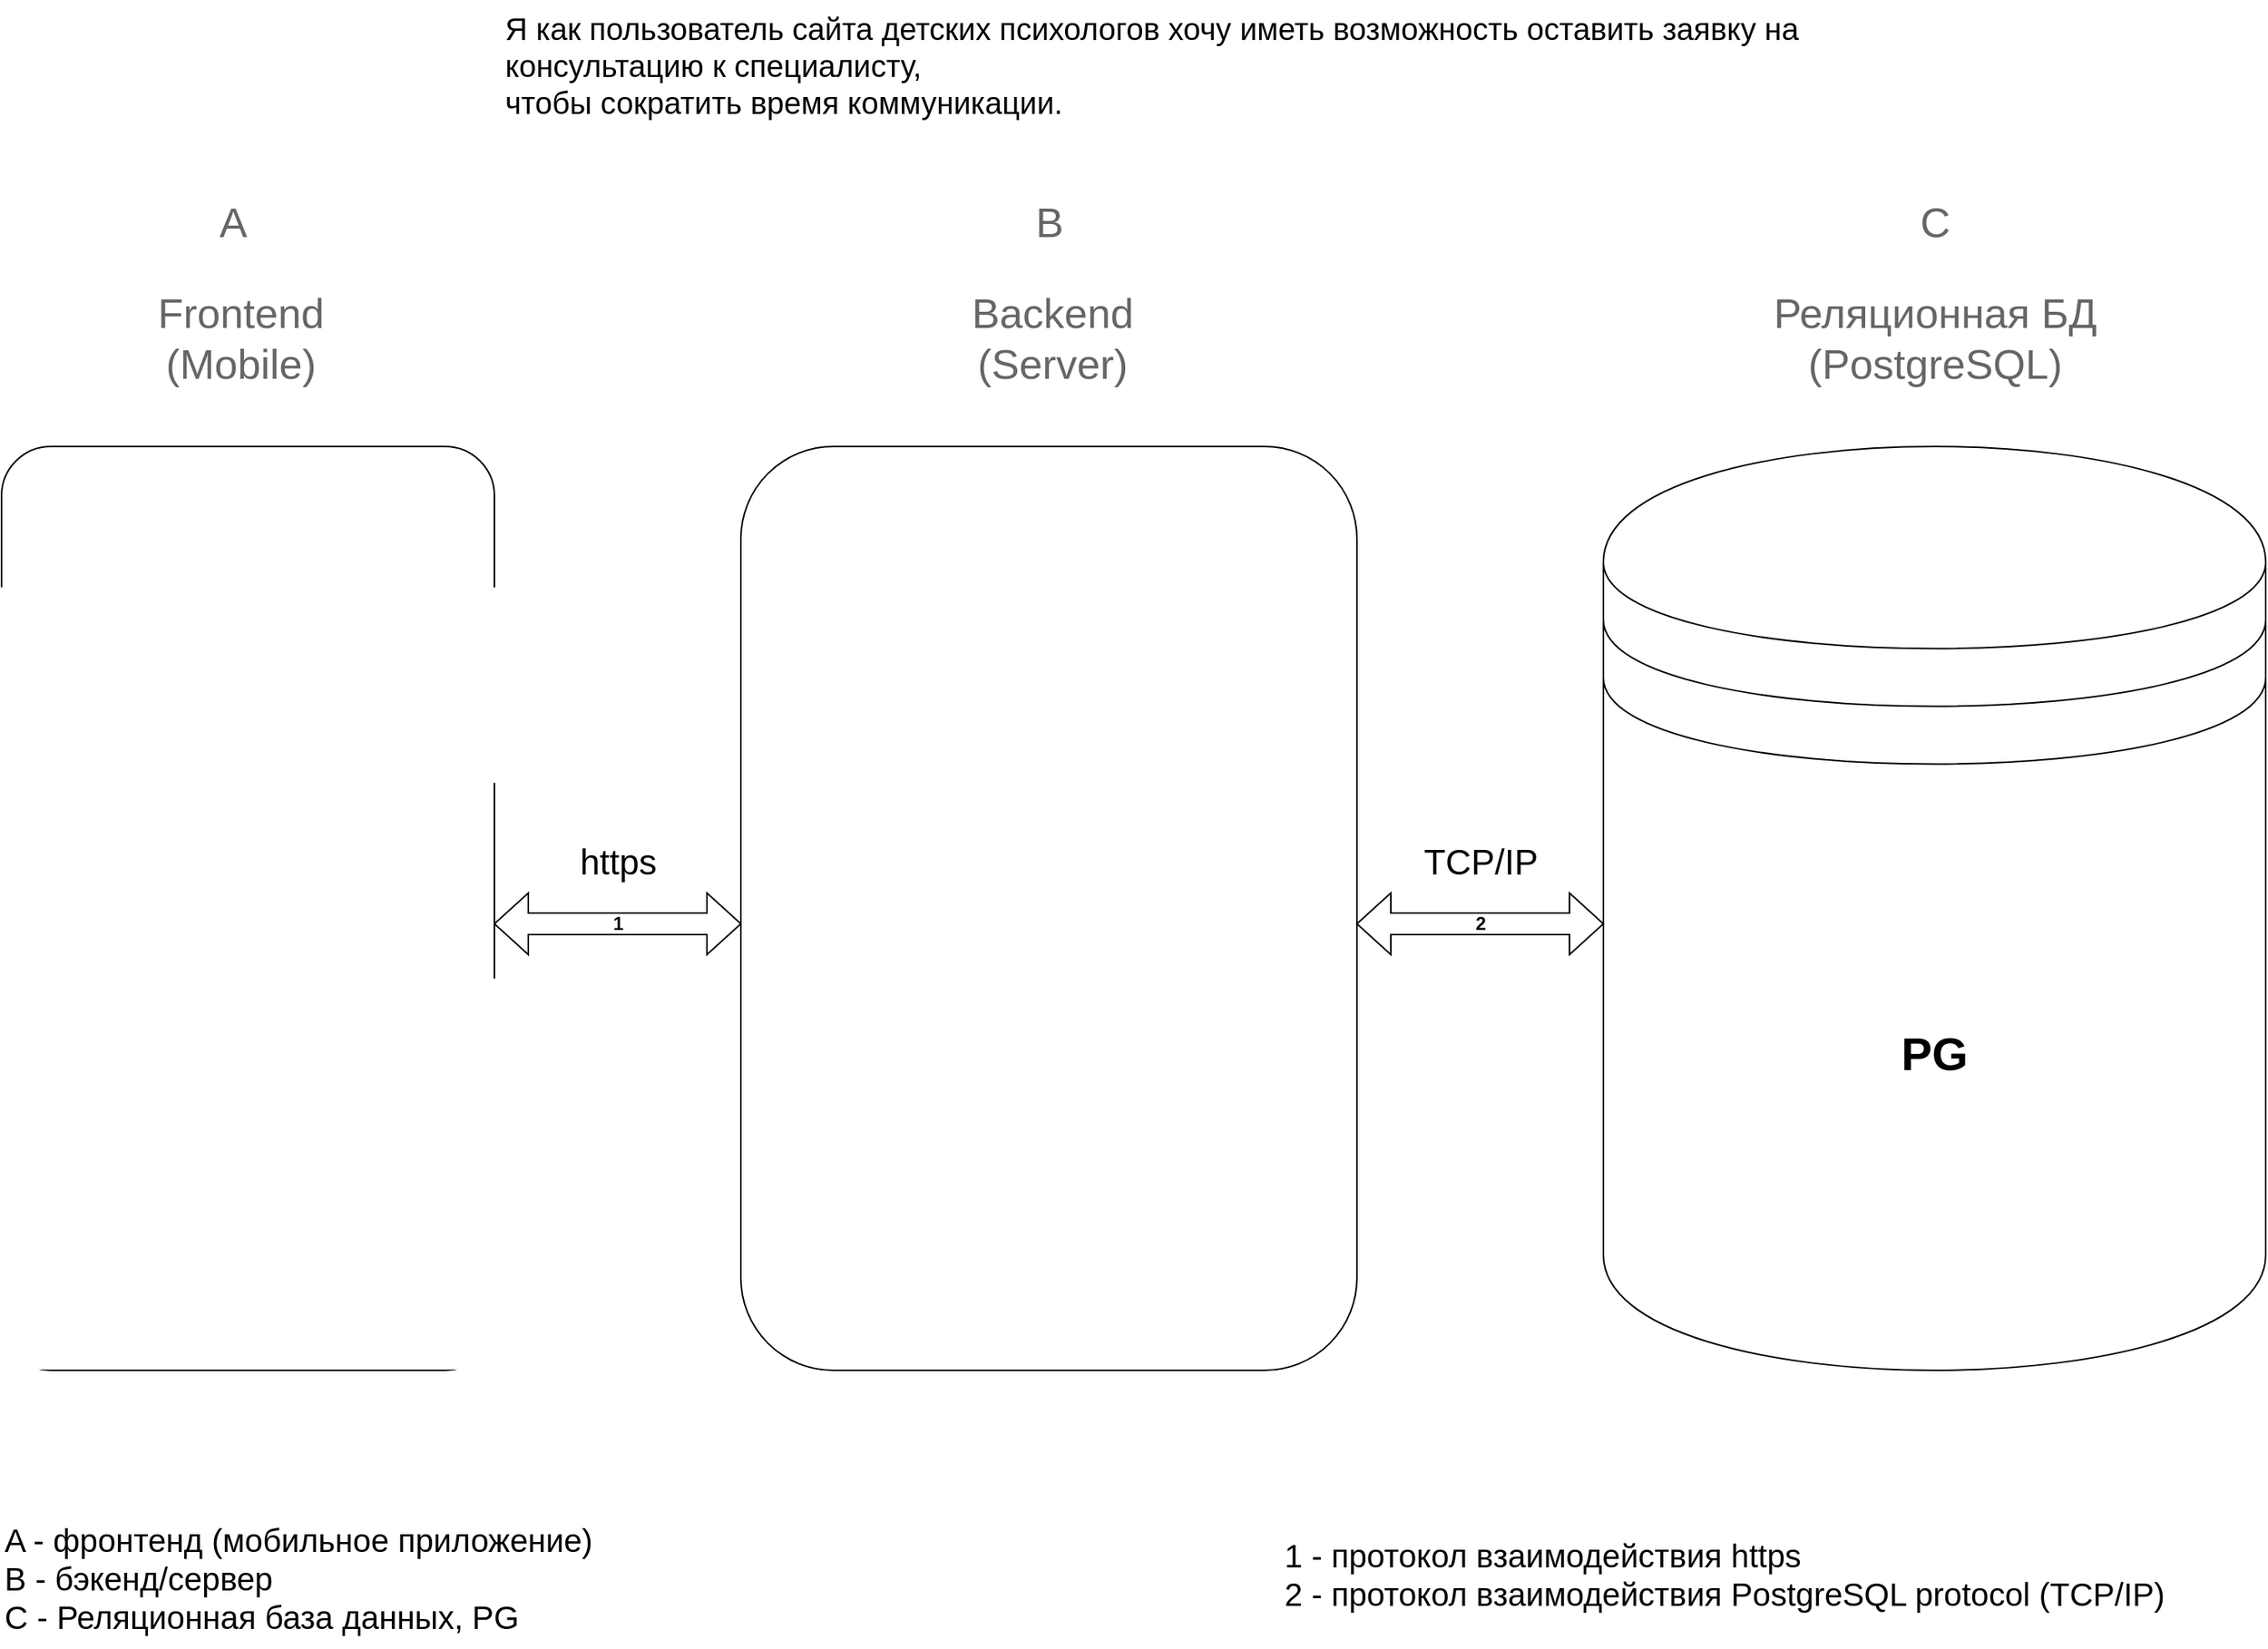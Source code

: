 <mxfile version="24.8.3">
  <diagram name="Страница — 1" id="Kdd7FHpQfluU28gKpMz8">
    <mxGraphModel dx="1290" dy="565" grid="1" gridSize="10" guides="1" tooltips="1" connect="1" arrows="1" fold="1" page="1" pageScale="1" pageWidth="827" pageHeight="1169" math="0" shadow="0">
      <root>
        <mxCell id="0" />
        <mxCell id="1" parent="0" />
        <mxCell id="vq08sh9YEy4ZWM3liJOL-1" value="&lt;div&gt;&lt;font style=&quot;font-size: 20px;&quot;&gt;&amp;nbsp;&lt;/font&gt;&lt;/div&gt;" style="rounded=1;whiteSpace=wrap;html=1;arcSize=10;" parent="1" vertex="1">
          <mxGeometry x="80" y="360" width="320" height="600" as="geometry" />
        </mxCell>
        <mxCell id="vq08sh9YEy4ZWM3liJOL-3" value="" style="rounded=1;whiteSpace=wrap;html=1;align=center;" parent="1" vertex="1">
          <mxGeometry x="560" y="360" width="400" height="600" as="geometry" />
        </mxCell>
        <mxCell id="vq08sh9YEy4ZWM3liJOL-4" value="&lt;font style=&quot;font-size: 30px;&quot;&gt;&lt;b&gt;PG&lt;/b&gt;&lt;/font&gt;" style="shape=datastore;whiteSpace=wrap;html=1;" parent="1" vertex="1">
          <mxGeometry x="1120" y="360" width="430" height="600" as="geometry" />
        </mxCell>
        <mxCell id="vq08sh9YEy4ZWM3liJOL-5" value="&lt;font color=&quot;#666666&quot; style=&quot;font-size: 27px;&quot;&gt;Frontend&lt;/font&gt;&lt;div style=&quot;font-size: 27px;&quot;&gt;&lt;font color=&quot;#666666&quot; style=&quot;font-size: 27px;&quot;&gt;(Mobile)&lt;/font&gt;&lt;/div&gt;" style="text;html=1;align=center;verticalAlign=middle;resizable=0;points=[];autosize=1;strokeColor=none;fillColor=none;" parent="1" vertex="1">
          <mxGeometry x="170" y="250" width="130" height="80" as="geometry" />
        </mxCell>
        <mxCell id="vq08sh9YEy4ZWM3liJOL-6" value="&lt;font color=&quot;#666666&quot;&gt;&lt;span style=&quot;font-size: 27px;&quot;&gt;Backend&lt;/span&gt;&lt;/font&gt;&lt;br&gt;&lt;div style=&quot;font-size: 27px;&quot;&gt;&lt;font color=&quot;#666666&quot; style=&quot;font-size: 27px;&quot;&gt;(Server)&lt;/font&gt;&lt;/div&gt;" style="text;html=1;align=center;verticalAlign=middle;resizable=0;points=[];autosize=1;strokeColor=none;fillColor=none;" parent="1" vertex="1">
          <mxGeometry x="697" y="250" width="130" height="80" as="geometry" />
        </mxCell>
        <mxCell id="vq08sh9YEy4ZWM3liJOL-7" value="&lt;font color=&quot;#666666&quot;&gt;&lt;span style=&quot;font-size: 27px;&quot;&gt;Реляционная БД&lt;/span&gt;&lt;/font&gt;&lt;div&gt;&lt;font color=&quot;#666666&quot;&gt;&lt;span style=&quot;font-size: 27px;&quot;&gt;(PostgreSQL)&lt;/span&gt;&lt;/font&gt;&lt;/div&gt;" style="text;html=1;align=center;verticalAlign=middle;resizable=0;points=[];autosize=1;strokeColor=none;fillColor=none;" parent="1" vertex="1">
          <mxGeometry x="1215" y="250" width="240" height="80" as="geometry" />
        </mxCell>
        <mxCell id="vq08sh9YEy4ZWM3liJOL-8" value="&lt;span style=&quot;background-color: initial;&quot;&gt;&lt;font style=&quot;font-size: 20px;&quot;&gt;&lt;div&gt;Я как пользователь сайта детских психологов хочу иметь возможность оставить заявку на консультацию к специалисту,&lt;/div&gt;&lt;div&gt;чтобы сократить время коммуникации.&lt;/div&gt;&lt;/font&gt;&lt;/span&gt;" style="text;whiteSpace=wrap;html=1;" parent="1" vertex="1">
          <mxGeometry x="405" y="70" width="910" height="70" as="geometry" />
        </mxCell>
        <mxCell id="vq08sh9YEy4ZWM3liJOL-9" value="&lt;font color=&quot;#666666&quot;&gt;&lt;span style=&quot;font-size: 27px;&quot;&gt;A&lt;/span&gt;&lt;/font&gt;" style="text;html=1;align=center;verticalAlign=middle;resizable=0;points=[];autosize=1;strokeColor=none;fillColor=none;" parent="1" vertex="1">
          <mxGeometry x="210" y="190" width="40" height="50" as="geometry" />
        </mxCell>
        <mxCell id="vq08sh9YEy4ZWM3liJOL-10" value="&lt;font color=&quot;#666666&quot;&gt;&lt;span style=&quot;font-size: 27px;&quot;&gt;B&lt;/span&gt;&lt;/font&gt;" style="text;html=1;align=center;verticalAlign=middle;resizable=0;points=[];autosize=1;strokeColor=none;fillColor=none;" parent="1" vertex="1">
          <mxGeometry x="740" y="190" width="40" height="50" as="geometry" />
        </mxCell>
        <mxCell id="vq08sh9YEy4ZWM3liJOL-11" value="&lt;font color=&quot;#666666&quot;&gt;&lt;span style=&quot;font-size: 27px;&quot;&gt;C&lt;/span&gt;&lt;/font&gt;" style="text;html=1;align=center;verticalAlign=middle;resizable=0;points=[];autosize=1;strokeColor=none;fillColor=none;" parent="1" vertex="1">
          <mxGeometry x="1315" y="190" width="40" height="50" as="geometry" />
        </mxCell>
        <mxCell id="vq08sh9YEy4ZWM3liJOL-12" value="1" style="html=1;shadow=0;dashed=0;align=center;verticalAlign=middle;shape=mxgraph.arrows2.twoWayArrow;dy=0.65;dx=22;fontStyle=1" parent="1" vertex="1">
          <mxGeometry x="400" y="650" width="160" height="40" as="geometry" />
        </mxCell>
        <mxCell id="vq08sh9YEy4ZWM3liJOL-13" value="2" style="html=1;shadow=0;dashed=0;align=center;verticalAlign=middle;shape=mxgraph.arrows2.twoWayArrow;dy=0.65;dx=22;fontStyle=1" parent="1" vertex="1">
          <mxGeometry x="960" y="650" width="160" height="40" as="geometry" />
        </mxCell>
        <mxCell id="vq08sh9YEy4ZWM3liJOL-14" value="&lt;font style=&quot;font-size: 23px;&quot;&gt;https&lt;/font&gt;" style="text;html=1;align=center;verticalAlign=middle;resizable=0;points=[];autosize=1;strokeColor=none;fillColor=none;" parent="1" vertex="1">
          <mxGeometry x="445" y="610" width="70" height="40" as="geometry" />
        </mxCell>
        <mxCell id="vq08sh9YEy4ZWM3liJOL-15" value="&lt;span style=&quot;font-size: 23px;&quot;&gt;TCP/IP&lt;/span&gt;" style="text;html=1;align=center;verticalAlign=middle;resizable=0;points=[];autosize=1;strokeColor=none;fillColor=none;" parent="1" vertex="1">
          <mxGeometry x="990" y="610" width="100" height="40" as="geometry" />
        </mxCell>
        <mxCell id="vq08sh9YEy4ZWM3liJOL-16" value="&lt;font style=&quot;font-size: 21px;&quot;&gt;A - фронтенд (мобильное приложение)&lt;/font&gt;&lt;div style=&quot;font-size: 21px;&quot;&gt;&lt;font style=&quot;font-size: 21px;&quot;&gt;B - бэкенд/сервер&lt;/font&gt;&lt;/div&gt;&lt;div style=&quot;font-size: 21px;&quot;&gt;&lt;font style=&quot;font-size: 21px;&quot;&gt;C - Реляционная база данных, PG&lt;/font&gt;&lt;/div&gt;" style="text;html=1;align=left;verticalAlign=middle;resizable=0;points=[];autosize=1;strokeColor=none;fillColor=none;" parent="1" vertex="1">
          <mxGeometry x="80" y="1050" width="410" height="90" as="geometry" />
        </mxCell>
        <mxCell id="vq08sh9YEy4ZWM3liJOL-17" value="&lt;br&gt;&lt;div&gt;&lt;span style=&quot;font-size: 21px;&quot;&gt;1 - протокол взаимодействия https&lt;/span&gt;&lt;br&gt;&lt;/div&gt;&lt;div&gt;&lt;span style=&quot;font-size: 21px;&quot;&gt;2 - протокол взаимодействия PostgreSQL protocol (TCP/IP)&lt;/span&gt;&lt;span style=&quot;font-size: 21px;&quot;&gt;&lt;br&gt;&lt;/span&gt;&lt;/div&gt;" style="text;html=1;align=left;verticalAlign=middle;resizable=0;points=[];autosize=1;strokeColor=none;fillColor=none;" parent="1" vertex="1">
          <mxGeometry x="911" y="1045" width="600" height="80" as="geometry" />
        </mxCell>
      </root>
    </mxGraphModel>
  </diagram>
</mxfile>
